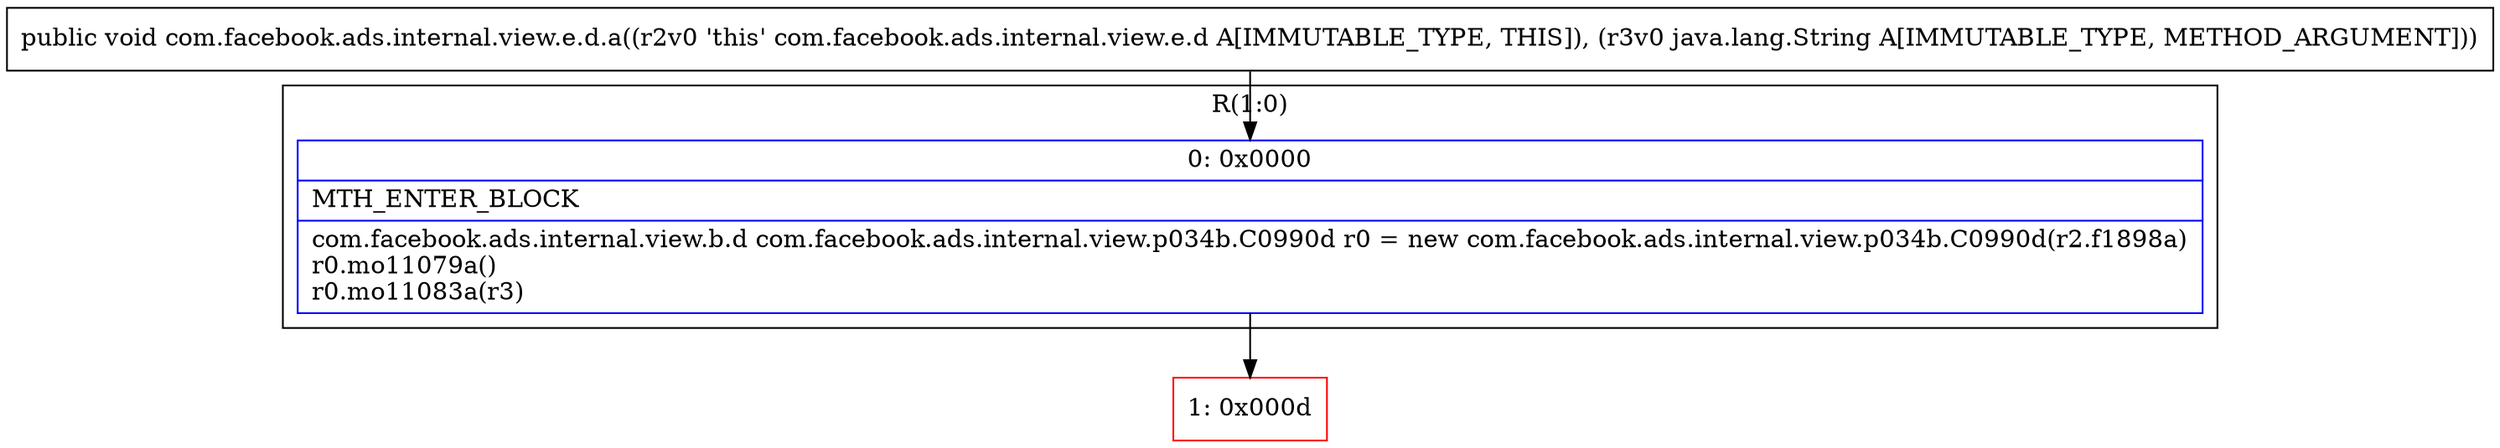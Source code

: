 digraph "CFG forcom.facebook.ads.internal.view.e.d.a(Ljava\/lang\/String;)V" {
subgraph cluster_Region_1236099004 {
label = "R(1:0)";
node [shape=record,color=blue];
Node_0 [shape=record,label="{0\:\ 0x0000|MTH_ENTER_BLOCK\l|com.facebook.ads.internal.view.b.d com.facebook.ads.internal.view.p034b.C0990d r0 = new com.facebook.ads.internal.view.p034b.C0990d(r2.f1898a)\lr0.mo11079a()\lr0.mo11083a(r3)\l}"];
}
Node_1 [shape=record,color=red,label="{1\:\ 0x000d}"];
MethodNode[shape=record,label="{public void com.facebook.ads.internal.view.e.d.a((r2v0 'this' com.facebook.ads.internal.view.e.d A[IMMUTABLE_TYPE, THIS]), (r3v0 java.lang.String A[IMMUTABLE_TYPE, METHOD_ARGUMENT])) }"];
MethodNode -> Node_0;
Node_0 -> Node_1;
}

